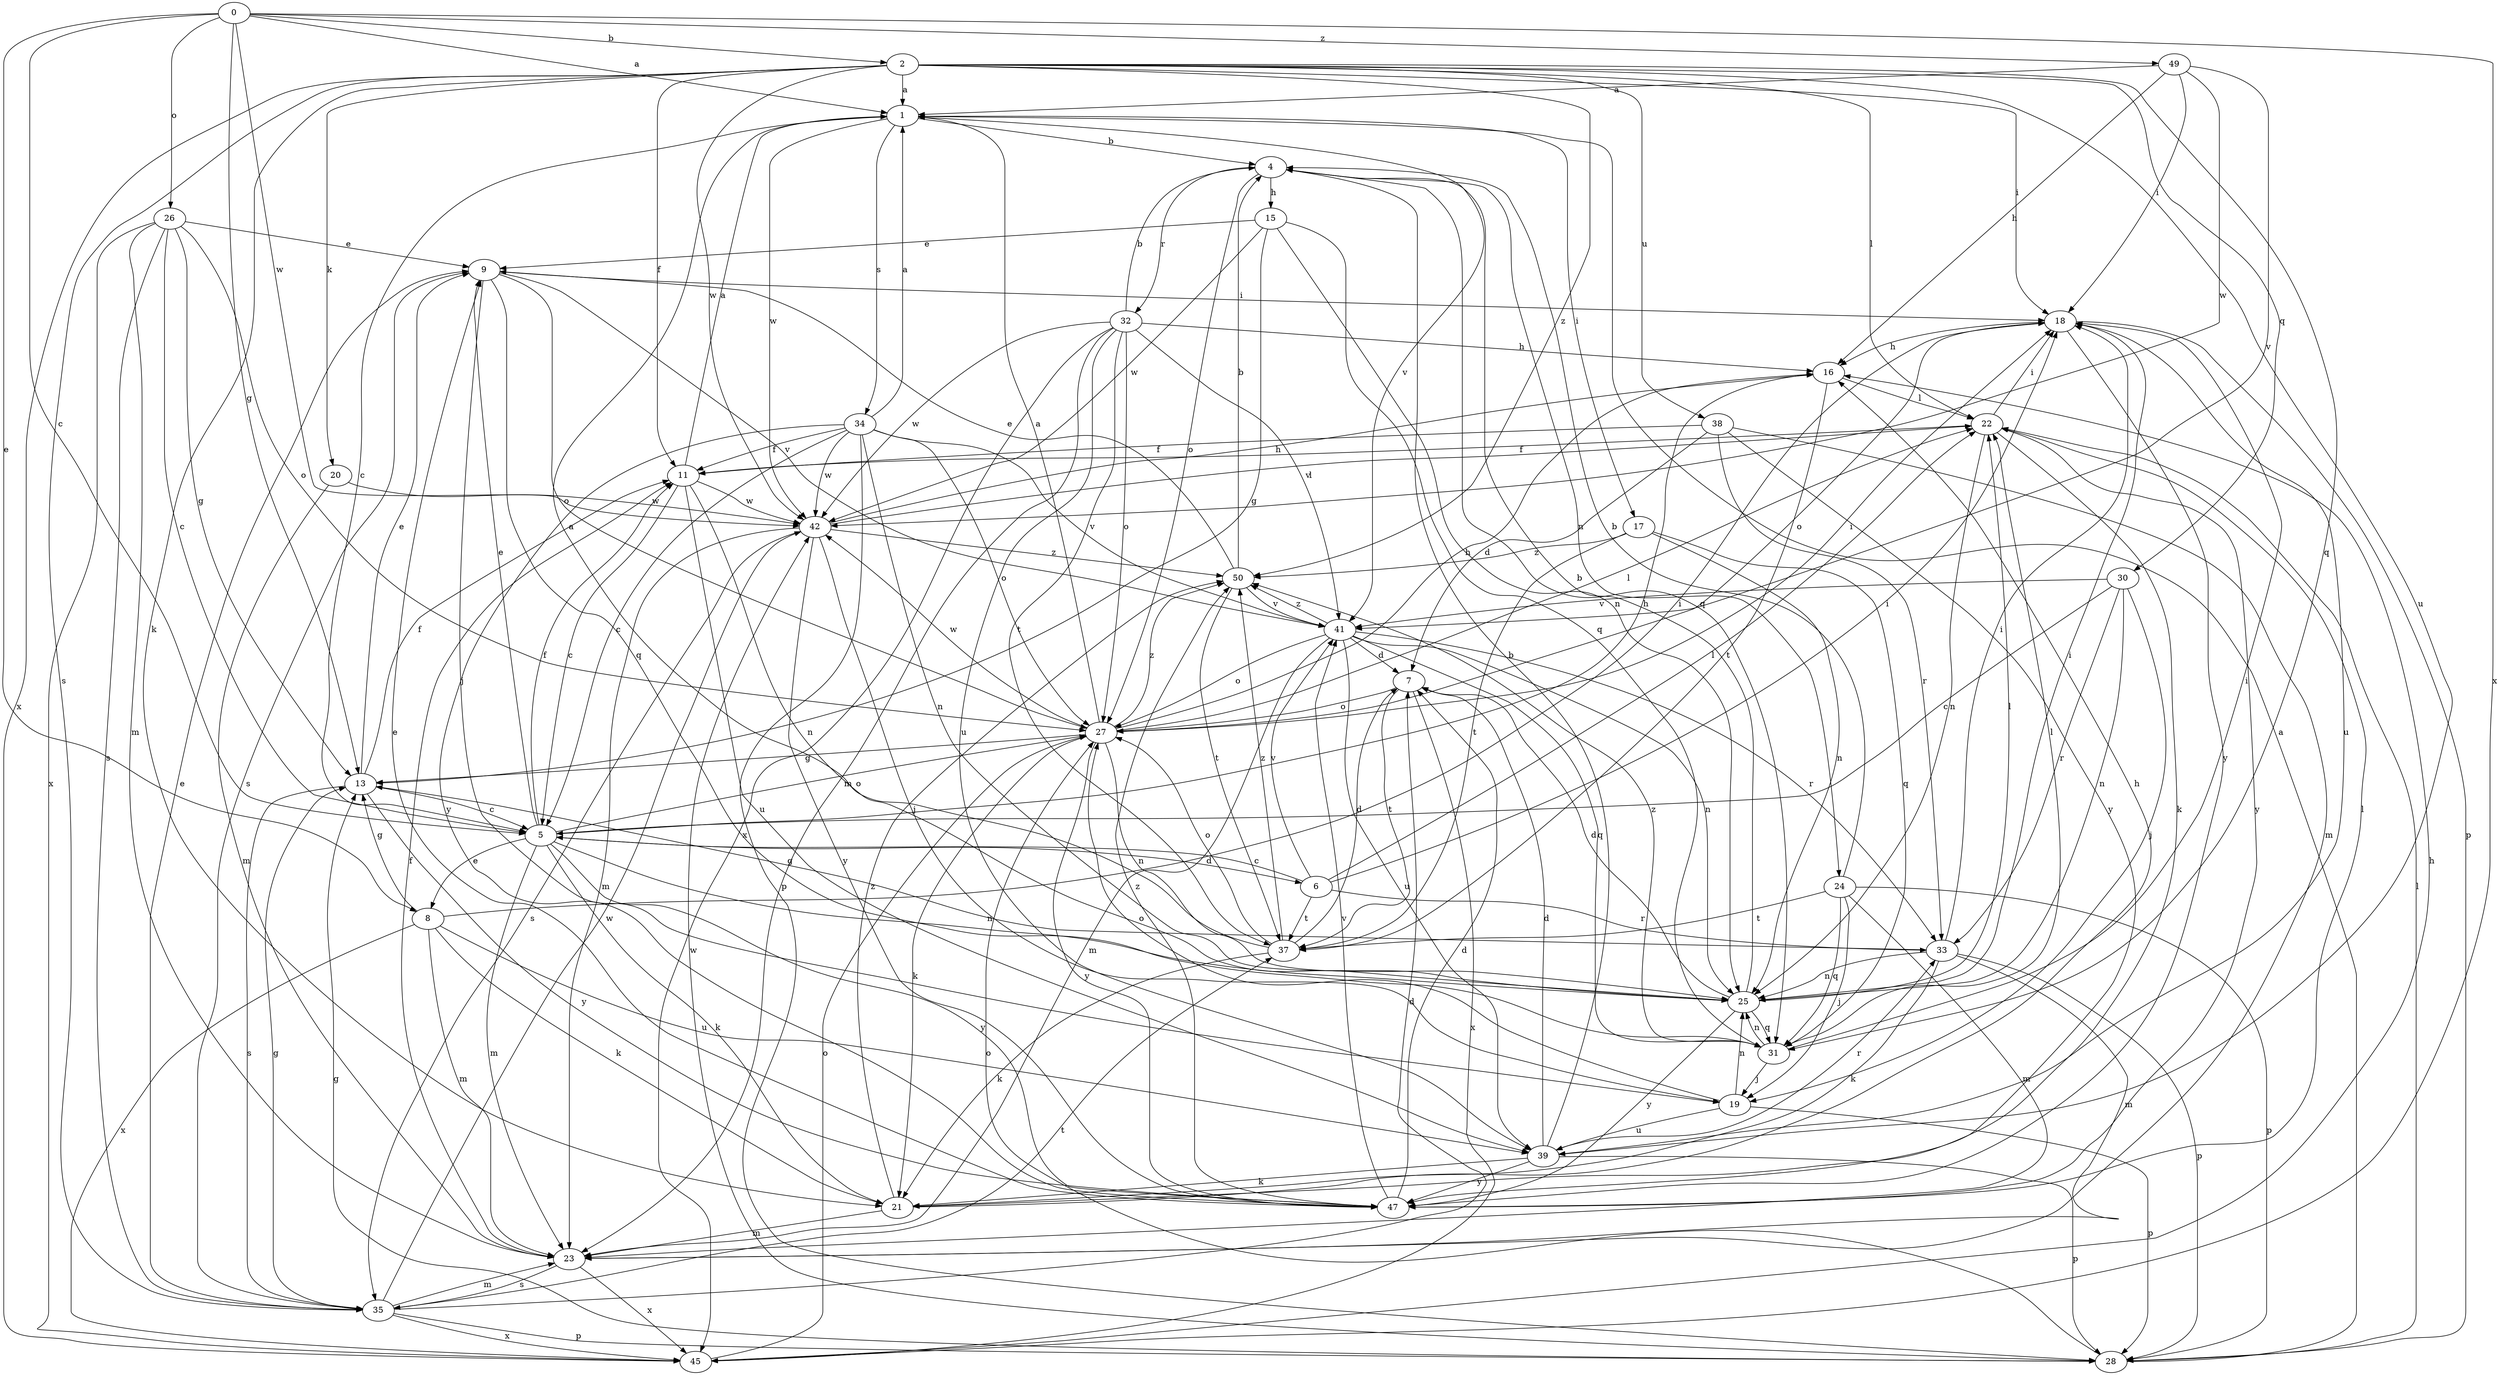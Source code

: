 strict digraph  {
0;
1;
2;
4;
5;
6;
7;
8;
9;
11;
13;
15;
16;
17;
18;
19;
20;
21;
22;
23;
24;
25;
26;
27;
28;
30;
31;
32;
33;
34;
35;
37;
38;
39;
41;
42;
45;
47;
49;
50;
0 -> 1  [label=a];
0 -> 2  [label=b];
0 -> 5  [label=c];
0 -> 8  [label=e];
0 -> 13  [label=g];
0 -> 26  [label=o];
0 -> 42  [label=w];
0 -> 45  [label=x];
0 -> 49  [label=z];
1 -> 4  [label=b];
1 -> 5  [label=c];
1 -> 17  [label=i];
1 -> 34  [label=s];
1 -> 41  [label=v];
1 -> 42  [label=w];
2 -> 1  [label=a];
2 -> 11  [label=f];
2 -> 18  [label=i];
2 -> 20  [label=k];
2 -> 21  [label=k];
2 -> 22  [label=l];
2 -> 30  [label=q];
2 -> 31  [label=q];
2 -> 35  [label=s];
2 -> 38  [label=u];
2 -> 39  [label=u];
2 -> 42  [label=w];
2 -> 45  [label=x];
2 -> 50  [label=z];
4 -> 15  [label=h];
4 -> 24  [label=n];
4 -> 27  [label=o];
4 -> 31  [label=q];
4 -> 32  [label=r];
5 -> 6  [label=d];
5 -> 8  [label=e];
5 -> 9  [label=e];
5 -> 11  [label=f];
5 -> 16  [label=h];
5 -> 21  [label=k];
5 -> 23  [label=m];
5 -> 25  [label=n];
5 -> 27  [label=o];
5 -> 47  [label=y];
6 -> 5  [label=c];
6 -> 18  [label=i];
6 -> 22  [label=l];
6 -> 33  [label=r];
6 -> 37  [label=t];
6 -> 41  [label=v];
7 -> 27  [label=o];
7 -> 37  [label=t];
7 -> 45  [label=x];
8 -> 13  [label=g];
8 -> 18  [label=i];
8 -> 21  [label=k];
8 -> 23  [label=m];
8 -> 39  [label=u];
8 -> 45  [label=x];
9 -> 18  [label=i];
9 -> 19  [label=j];
9 -> 27  [label=o];
9 -> 31  [label=q];
9 -> 35  [label=s];
9 -> 41  [label=v];
11 -> 1  [label=a];
11 -> 5  [label=c];
11 -> 25  [label=n];
11 -> 39  [label=u];
11 -> 42  [label=w];
13 -> 5  [label=c];
13 -> 9  [label=e];
13 -> 11  [label=f];
13 -> 35  [label=s];
13 -> 47  [label=y];
15 -> 9  [label=e];
15 -> 13  [label=g];
15 -> 25  [label=n];
15 -> 31  [label=q];
15 -> 42  [label=w];
16 -> 22  [label=l];
16 -> 37  [label=t];
17 -> 25  [label=n];
17 -> 31  [label=q];
17 -> 37  [label=t];
17 -> 50  [label=z];
18 -> 16  [label=h];
18 -> 27  [label=o];
18 -> 28  [label=p];
18 -> 39  [label=u];
18 -> 47  [label=y];
19 -> 25  [label=n];
19 -> 27  [label=o];
19 -> 28  [label=p];
19 -> 39  [label=u];
20 -> 23  [label=m];
20 -> 42  [label=w];
21 -> 16  [label=h];
21 -> 23  [label=m];
21 -> 50  [label=z];
22 -> 11  [label=f];
22 -> 18  [label=i];
22 -> 21  [label=k];
22 -> 25  [label=n];
22 -> 47  [label=y];
23 -> 11  [label=f];
23 -> 35  [label=s];
23 -> 45  [label=x];
24 -> 4  [label=b];
24 -> 19  [label=j];
24 -> 23  [label=m];
24 -> 28  [label=p];
24 -> 31  [label=q];
24 -> 37  [label=t];
25 -> 4  [label=b];
25 -> 7  [label=d];
25 -> 18  [label=i];
25 -> 22  [label=l];
25 -> 31  [label=q];
25 -> 47  [label=y];
26 -> 5  [label=c];
26 -> 9  [label=e];
26 -> 13  [label=g];
26 -> 23  [label=m];
26 -> 27  [label=o];
26 -> 35  [label=s];
26 -> 45  [label=x];
27 -> 1  [label=a];
27 -> 13  [label=g];
27 -> 16  [label=h];
27 -> 18  [label=i];
27 -> 21  [label=k];
27 -> 22  [label=l];
27 -> 25  [label=n];
27 -> 42  [label=w];
27 -> 47  [label=y];
27 -> 50  [label=z];
28 -> 1  [label=a];
28 -> 13  [label=g];
28 -> 22  [label=l];
28 -> 27  [label=o];
28 -> 42  [label=w];
30 -> 5  [label=c];
30 -> 19  [label=j];
30 -> 25  [label=n];
30 -> 33  [label=r];
30 -> 41  [label=v];
31 -> 18  [label=i];
31 -> 19  [label=j];
31 -> 22  [label=l];
31 -> 25  [label=n];
31 -> 50  [label=z];
32 -> 4  [label=b];
32 -> 16  [label=h];
32 -> 23  [label=m];
32 -> 27  [label=o];
32 -> 37  [label=t];
32 -> 39  [label=u];
32 -> 41  [label=v];
32 -> 42  [label=w];
32 -> 45  [label=x];
33 -> 13  [label=g];
33 -> 18  [label=i];
33 -> 21  [label=k];
33 -> 23  [label=m];
33 -> 25  [label=n];
33 -> 28  [label=p];
34 -> 1  [label=a];
34 -> 5  [label=c];
34 -> 11  [label=f];
34 -> 25  [label=n];
34 -> 27  [label=o];
34 -> 28  [label=p];
34 -> 41  [label=v];
34 -> 42  [label=w];
34 -> 47  [label=y];
35 -> 7  [label=d];
35 -> 9  [label=e];
35 -> 13  [label=g];
35 -> 23  [label=m];
35 -> 28  [label=p];
35 -> 37  [label=t];
35 -> 42  [label=w];
35 -> 45  [label=x];
37 -> 1  [label=a];
37 -> 7  [label=d];
37 -> 21  [label=k];
37 -> 27  [label=o];
37 -> 50  [label=z];
38 -> 7  [label=d];
38 -> 11  [label=f];
38 -> 23  [label=m];
38 -> 33  [label=r];
38 -> 47  [label=y];
39 -> 4  [label=b];
39 -> 7  [label=d];
39 -> 21  [label=k];
39 -> 28  [label=p];
39 -> 33  [label=r];
39 -> 47  [label=y];
41 -> 7  [label=d];
41 -> 23  [label=m];
41 -> 25  [label=n];
41 -> 27  [label=o];
41 -> 31  [label=q];
41 -> 33  [label=r];
41 -> 39  [label=u];
41 -> 50  [label=z];
42 -> 16  [label=h];
42 -> 19  [label=j];
42 -> 22  [label=l];
42 -> 23  [label=m];
42 -> 35  [label=s];
42 -> 47  [label=y];
42 -> 50  [label=z];
45 -> 16  [label=h];
45 -> 27  [label=o];
47 -> 7  [label=d];
47 -> 9  [label=e];
47 -> 22  [label=l];
47 -> 41  [label=v];
47 -> 50  [label=z];
49 -> 1  [label=a];
49 -> 16  [label=h];
49 -> 18  [label=i];
49 -> 41  [label=v];
49 -> 42  [label=w];
50 -> 4  [label=b];
50 -> 9  [label=e];
50 -> 37  [label=t];
50 -> 41  [label=v];
}
